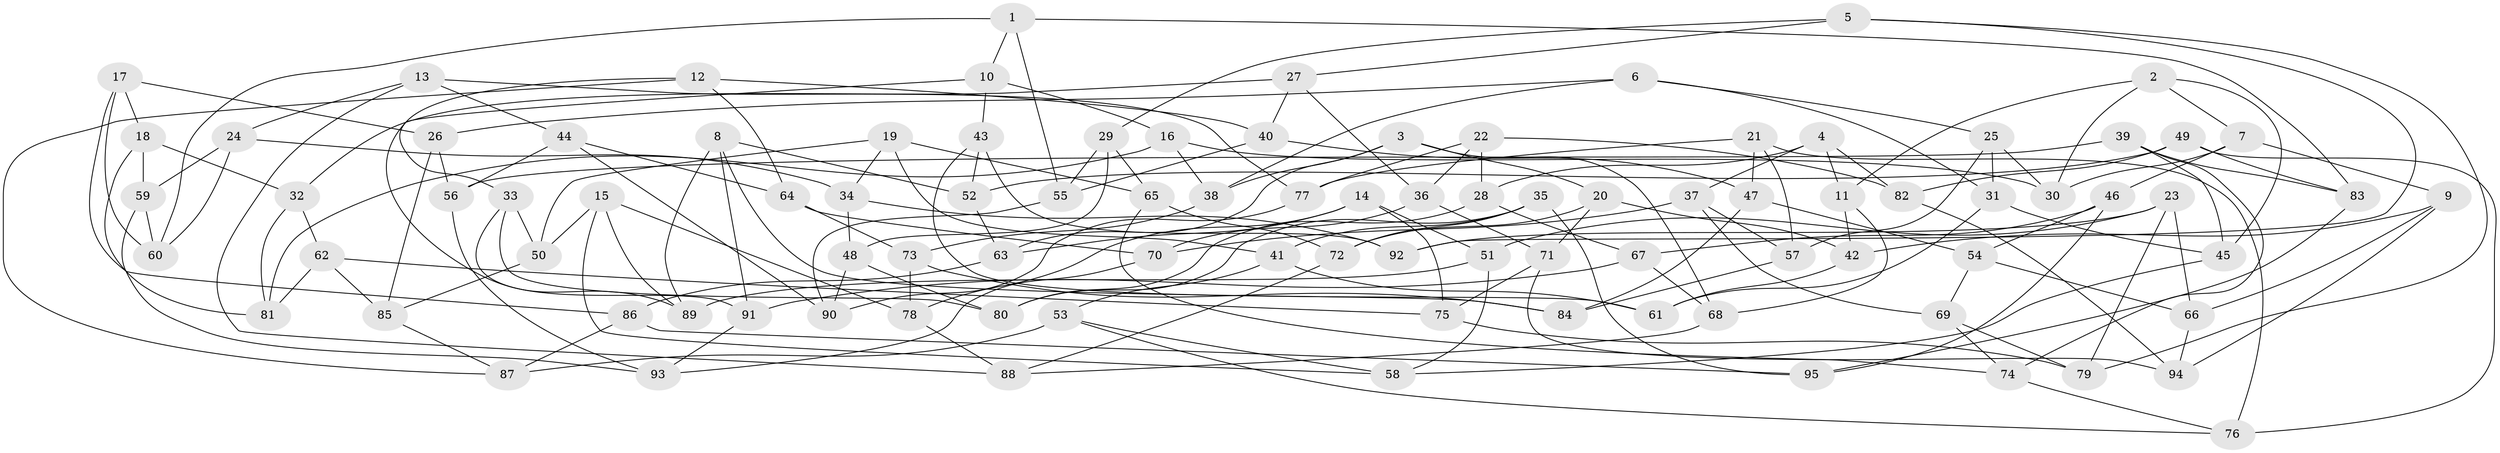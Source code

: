 // coarse degree distribution, {10: 0.045454545454545456, 4: 0.6666666666666666, 6: 0.18181818181818182, 5: 0.06060606060606061, 7: 0.015151515151515152, 8: 0.015151515151515152, 3: 0.015151515151515152}
// Generated by graph-tools (version 1.1) at 2025/20/03/04/25 18:20:37]
// undirected, 95 vertices, 190 edges
graph export_dot {
graph [start="1"]
  node [color=gray90,style=filled];
  1;
  2;
  3;
  4;
  5;
  6;
  7;
  8;
  9;
  10;
  11;
  12;
  13;
  14;
  15;
  16;
  17;
  18;
  19;
  20;
  21;
  22;
  23;
  24;
  25;
  26;
  27;
  28;
  29;
  30;
  31;
  32;
  33;
  34;
  35;
  36;
  37;
  38;
  39;
  40;
  41;
  42;
  43;
  44;
  45;
  46;
  47;
  48;
  49;
  50;
  51;
  52;
  53;
  54;
  55;
  56;
  57;
  58;
  59;
  60;
  61;
  62;
  63;
  64;
  65;
  66;
  67;
  68;
  69;
  70;
  71;
  72;
  73;
  74;
  75;
  76;
  77;
  78;
  79;
  80;
  81;
  82;
  83;
  84;
  85;
  86;
  87;
  88;
  89;
  90;
  91;
  92;
  93;
  94;
  95;
  1 -- 60;
  1 -- 10;
  1 -- 83;
  1 -- 55;
  2 -- 30;
  2 -- 7;
  2 -- 11;
  2 -- 45;
  3 -- 63;
  3 -- 38;
  3 -- 68;
  3 -- 20;
  4 -- 11;
  4 -- 28;
  4 -- 37;
  4 -- 82;
  5 -- 27;
  5 -- 92;
  5 -- 29;
  5 -- 79;
  6 -- 31;
  6 -- 25;
  6 -- 26;
  6 -- 38;
  7 -- 9;
  7 -- 30;
  7 -- 46;
  8 -- 52;
  8 -- 84;
  8 -- 89;
  8 -- 91;
  9 -- 42;
  9 -- 94;
  9 -- 66;
  10 -- 89;
  10 -- 43;
  10 -- 16;
  11 -- 68;
  11 -- 42;
  12 -- 33;
  12 -- 64;
  12 -- 87;
  12 -- 40;
  13 -- 44;
  13 -- 88;
  13 -- 24;
  13 -- 77;
  14 -- 75;
  14 -- 63;
  14 -- 51;
  14 -- 78;
  15 -- 58;
  15 -- 78;
  15 -- 50;
  15 -- 89;
  16 -- 38;
  16 -- 81;
  16 -- 30;
  17 -- 60;
  17 -- 86;
  17 -- 26;
  17 -- 18;
  18 -- 81;
  18 -- 32;
  18 -- 59;
  19 -- 41;
  19 -- 34;
  19 -- 65;
  19 -- 50;
  20 -- 71;
  20 -- 72;
  20 -- 42;
  21 -- 77;
  21 -- 76;
  21 -- 47;
  21 -- 57;
  22 -- 82;
  22 -- 77;
  22 -- 28;
  22 -- 36;
  23 -- 92;
  23 -- 79;
  23 -- 51;
  23 -- 66;
  24 -- 34;
  24 -- 59;
  24 -- 60;
  25 -- 30;
  25 -- 57;
  25 -- 31;
  26 -- 85;
  26 -- 56;
  27 -- 40;
  27 -- 36;
  27 -- 32;
  28 -- 80;
  28 -- 67;
  29 -- 55;
  29 -- 65;
  29 -- 48;
  31 -- 45;
  31 -- 61;
  32 -- 62;
  32 -- 81;
  33 -- 50;
  33 -- 80;
  33 -- 91;
  34 -- 48;
  34 -- 92;
  35 -- 41;
  35 -- 80;
  35 -- 72;
  35 -- 95;
  36 -- 70;
  36 -- 71;
  37 -- 57;
  37 -- 69;
  37 -- 70;
  38 -- 73;
  39 -- 45;
  39 -- 56;
  39 -- 74;
  39 -- 83;
  40 -- 55;
  40 -- 47;
  41 -- 53;
  41 -- 61;
  42 -- 61;
  43 -- 61;
  43 -- 52;
  43 -- 92;
  44 -- 56;
  44 -- 90;
  44 -- 64;
  45 -- 58;
  46 -- 95;
  46 -- 54;
  46 -- 67;
  47 -- 84;
  47 -- 54;
  48 -- 80;
  48 -- 90;
  49 -- 76;
  49 -- 52;
  49 -- 83;
  49 -- 82;
  50 -- 85;
  51 -- 58;
  51 -- 89;
  52 -- 63;
  53 -- 76;
  53 -- 58;
  53 -- 87;
  54 -- 66;
  54 -- 69;
  55 -- 90;
  56 -- 93;
  57 -- 84;
  59 -- 60;
  59 -- 93;
  62 -- 85;
  62 -- 81;
  62 -- 75;
  63 -- 86;
  64 -- 73;
  64 -- 70;
  65 -- 74;
  65 -- 72;
  66 -- 94;
  67 -- 68;
  67 -- 91;
  68 -- 88;
  69 -- 79;
  69 -- 74;
  70 -- 93;
  71 -- 75;
  71 -- 94;
  72 -- 88;
  73 -- 84;
  73 -- 78;
  74 -- 76;
  75 -- 79;
  77 -- 90;
  78 -- 88;
  82 -- 94;
  83 -- 95;
  85 -- 87;
  86 -- 95;
  86 -- 87;
  91 -- 93;
}
